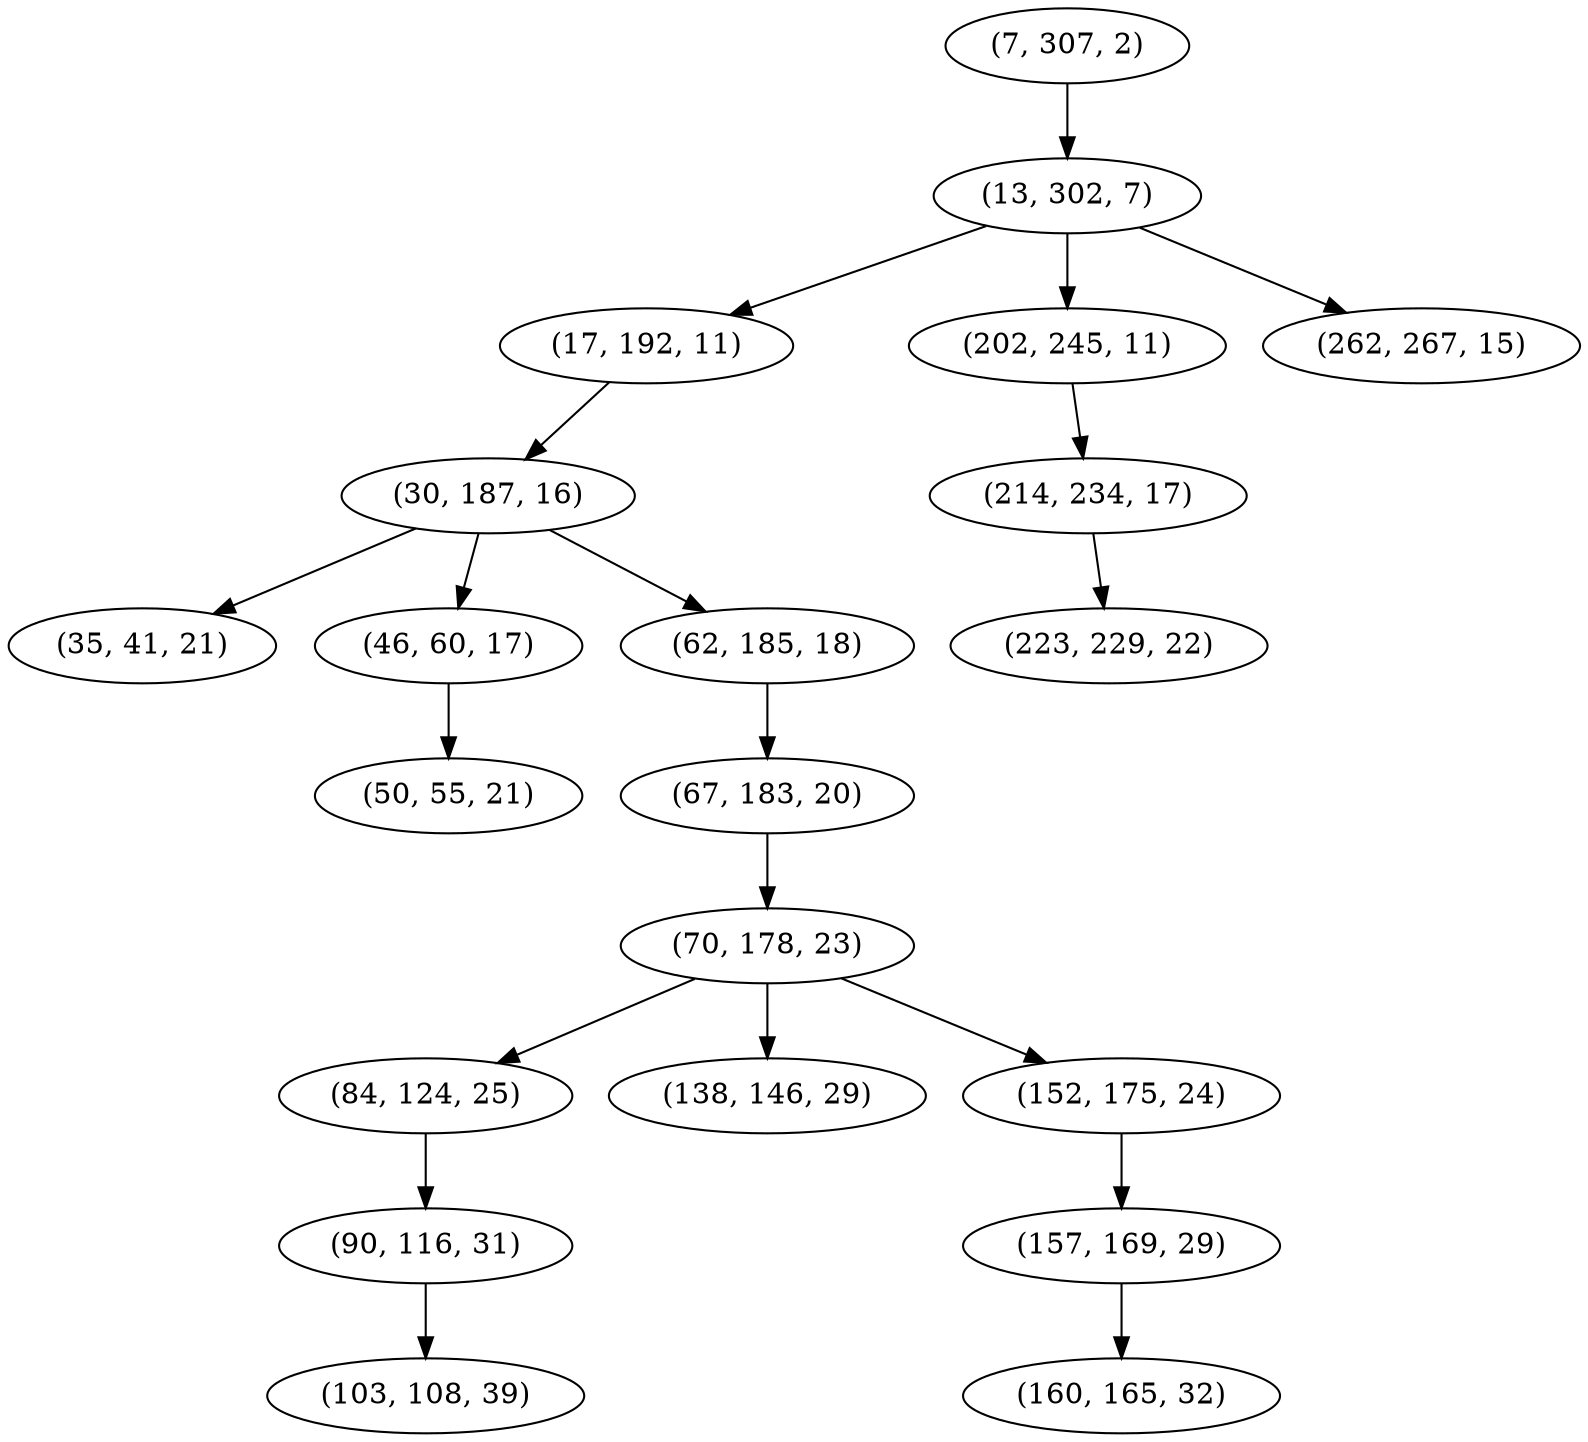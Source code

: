 digraph tree {
    "(7, 307, 2)";
    "(13, 302, 7)";
    "(17, 192, 11)";
    "(30, 187, 16)";
    "(35, 41, 21)";
    "(46, 60, 17)";
    "(50, 55, 21)";
    "(62, 185, 18)";
    "(67, 183, 20)";
    "(70, 178, 23)";
    "(84, 124, 25)";
    "(90, 116, 31)";
    "(103, 108, 39)";
    "(138, 146, 29)";
    "(152, 175, 24)";
    "(157, 169, 29)";
    "(160, 165, 32)";
    "(202, 245, 11)";
    "(214, 234, 17)";
    "(223, 229, 22)";
    "(262, 267, 15)";
    "(7, 307, 2)" -> "(13, 302, 7)";
    "(13, 302, 7)" -> "(17, 192, 11)";
    "(13, 302, 7)" -> "(202, 245, 11)";
    "(13, 302, 7)" -> "(262, 267, 15)";
    "(17, 192, 11)" -> "(30, 187, 16)";
    "(30, 187, 16)" -> "(35, 41, 21)";
    "(30, 187, 16)" -> "(46, 60, 17)";
    "(30, 187, 16)" -> "(62, 185, 18)";
    "(46, 60, 17)" -> "(50, 55, 21)";
    "(62, 185, 18)" -> "(67, 183, 20)";
    "(67, 183, 20)" -> "(70, 178, 23)";
    "(70, 178, 23)" -> "(84, 124, 25)";
    "(70, 178, 23)" -> "(138, 146, 29)";
    "(70, 178, 23)" -> "(152, 175, 24)";
    "(84, 124, 25)" -> "(90, 116, 31)";
    "(90, 116, 31)" -> "(103, 108, 39)";
    "(152, 175, 24)" -> "(157, 169, 29)";
    "(157, 169, 29)" -> "(160, 165, 32)";
    "(202, 245, 11)" -> "(214, 234, 17)";
    "(214, 234, 17)" -> "(223, 229, 22)";
}
